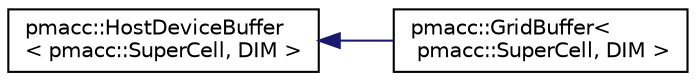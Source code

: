 digraph "Graphical Class Hierarchy"
{
 // LATEX_PDF_SIZE
  edge [fontname="Helvetica",fontsize="10",labelfontname="Helvetica",labelfontsize="10"];
  node [fontname="Helvetica",fontsize="10",shape=record];
  rankdir="LR";
  Node0 [label="pmacc::HostDeviceBuffer\l\< pmacc::SuperCell, DIM \>",height=0.2,width=0.4,color="black", fillcolor="white", style="filled",URL="$classpmacc_1_1_host_device_buffer.html",tooltip=" "];
  Node0 -> Node1 [dir="back",color="midnightblue",fontsize="10",style="solid",fontname="Helvetica"];
  Node1 [label="pmacc::GridBuffer\<\l pmacc::SuperCell, DIM \>",height=0.2,width=0.4,color="black", fillcolor="white", style="filled",URL="$classpmacc_1_1_grid_buffer.html",tooltip=" "];
}
